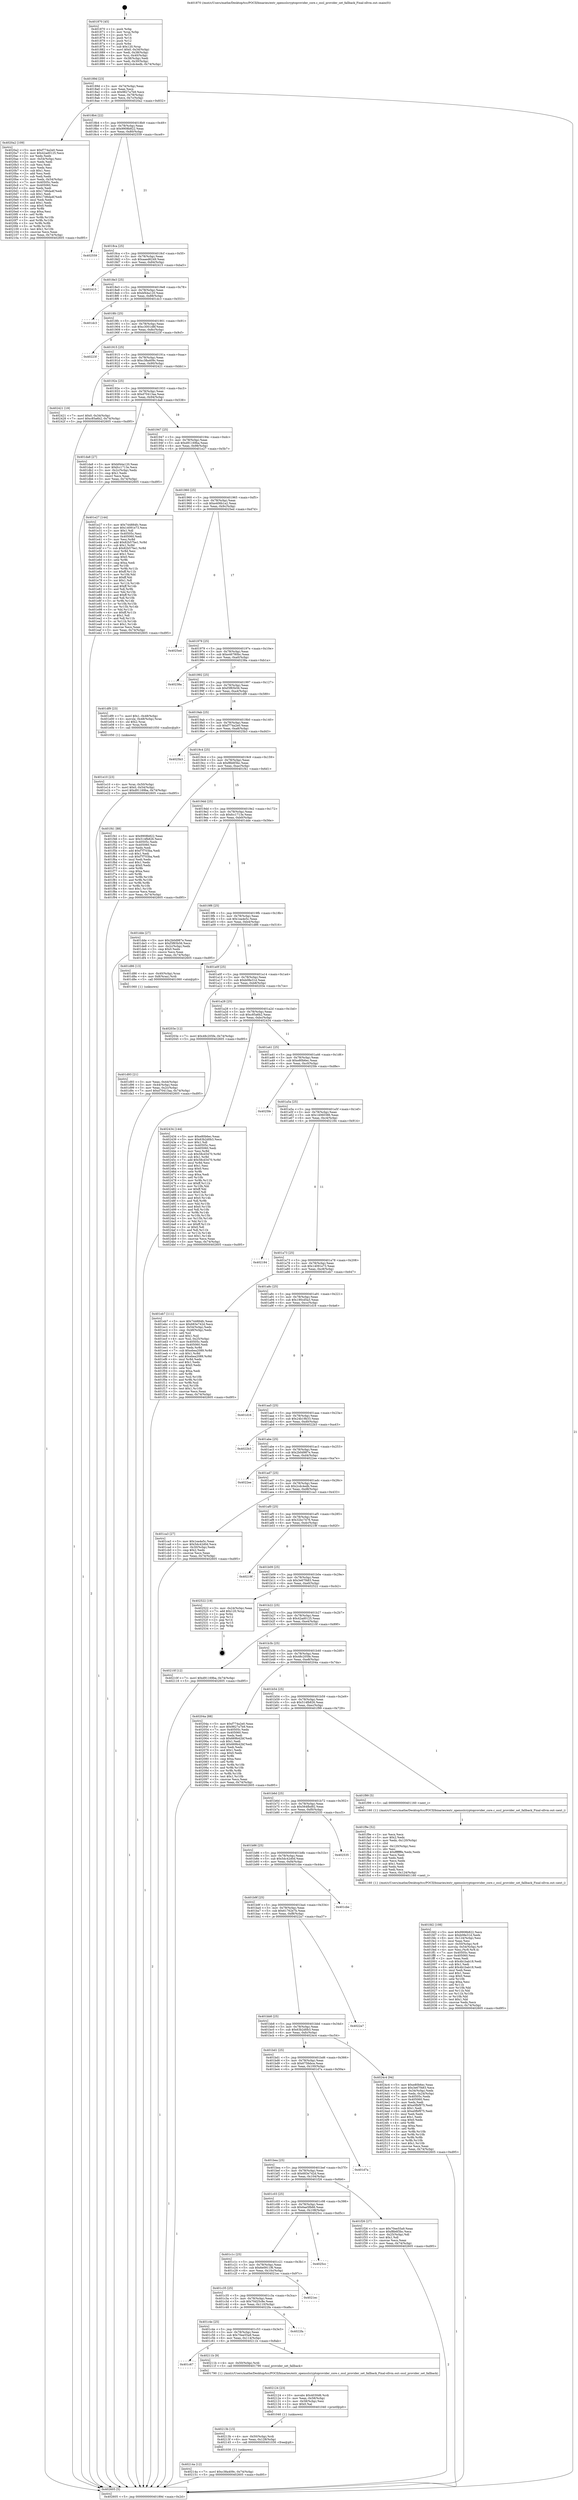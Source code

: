 digraph "0x401870" {
  label = "0x401870 (/mnt/c/Users/mathe/Desktop/tcc/POCII/binaries/extr_opensslcryptoprovider_core.c_ossl_provider_set_fallback_Final-ollvm.out::main(0))"
  labelloc = "t"
  node[shape=record]

  Entry [label="",width=0.3,height=0.3,shape=circle,fillcolor=black,style=filled]
  "0x40189d" [label="{
     0x40189d [23]\l
     | [instrs]\l
     &nbsp;&nbsp;0x40189d \<+3\>: mov -0x74(%rbp),%eax\l
     &nbsp;&nbsp;0x4018a0 \<+2\>: mov %eax,%ecx\l
     &nbsp;&nbsp;0x4018a2 \<+6\>: sub $0x9827a7b9,%ecx\l
     &nbsp;&nbsp;0x4018a8 \<+3\>: mov %eax,-0x78(%rbp)\l
     &nbsp;&nbsp;0x4018ab \<+3\>: mov %ecx,-0x7c(%rbp)\l
     &nbsp;&nbsp;0x4018ae \<+6\>: je 00000000004020a2 \<main+0x832\>\l
  }"]
  "0x4020a2" [label="{
     0x4020a2 [109]\l
     | [instrs]\l
     &nbsp;&nbsp;0x4020a2 \<+5\>: mov $0xf774a2e0,%eax\l
     &nbsp;&nbsp;0x4020a7 \<+5\>: mov $0x42ad0125,%ecx\l
     &nbsp;&nbsp;0x4020ac \<+2\>: xor %edx,%edx\l
     &nbsp;&nbsp;0x4020ae \<+3\>: mov -0x54(%rbp),%esi\l
     &nbsp;&nbsp;0x4020b1 \<+2\>: mov %edx,%edi\l
     &nbsp;&nbsp;0x4020b3 \<+2\>: sub %esi,%edi\l
     &nbsp;&nbsp;0x4020b5 \<+2\>: mov %edx,%esi\l
     &nbsp;&nbsp;0x4020b7 \<+3\>: sub $0x1,%esi\l
     &nbsp;&nbsp;0x4020ba \<+2\>: add %esi,%edi\l
     &nbsp;&nbsp;0x4020bc \<+2\>: sub %edi,%edx\l
     &nbsp;&nbsp;0x4020be \<+3\>: mov %edx,-0x54(%rbp)\l
     &nbsp;&nbsp;0x4020c1 \<+7\>: mov 0x40505c,%edx\l
     &nbsp;&nbsp;0x4020c8 \<+7\>: mov 0x405060,%esi\l
     &nbsp;&nbsp;0x4020cf \<+2\>: mov %edx,%edi\l
     &nbsp;&nbsp;0x4020d1 \<+6\>: sub $0x17d6da4f,%edi\l
     &nbsp;&nbsp;0x4020d7 \<+3\>: sub $0x1,%edi\l
     &nbsp;&nbsp;0x4020da \<+6\>: add $0x17d6da4f,%edi\l
     &nbsp;&nbsp;0x4020e0 \<+3\>: imul %edi,%edx\l
     &nbsp;&nbsp;0x4020e3 \<+3\>: and $0x1,%edx\l
     &nbsp;&nbsp;0x4020e6 \<+3\>: cmp $0x0,%edx\l
     &nbsp;&nbsp;0x4020e9 \<+4\>: sete %r8b\l
     &nbsp;&nbsp;0x4020ed \<+3\>: cmp $0xa,%esi\l
     &nbsp;&nbsp;0x4020f0 \<+4\>: setl %r9b\l
     &nbsp;&nbsp;0x4020f4 \<+3\>: mov %r8b,%r10b\l
     &nbsp;&nbsp;0x4020f7 \<+3\>: and %r9b,%r10b\l
     &nbsp;&nbsp;0x4020fa \<+3\>: xor %r9b,%r8b\l
     &nbsp;&nbsp;0x4020fd \<+3\>: or %r8b,%r10b\l
     &nbsp;&nbsp;0x402100 \<+4\>: test $0x1,%r10b\l
     &nbsp;&nbsp;0x402104 \<+3\>: cmovne %ecx,%eax\l
     &nbsp;&nbsp;0x402107 \<+3\>: mov %eax,-0x74(%rbp)\l
     &nbsp;&nbsp;0x40210a \<+5\>: jmp 0000000000402605 \<main+0xd95\>\l
  }"]
  "0x4018b4" [label="{
     0x4018b4 [22]\l
     | [instrs]\l
     &nbsp;&nbsp;0x4018b4 \<+5\>: jmp 00000000004018b9 \<main+0x49\>\l
     &nbsp;&nbsp;0x4018b9 \<+3\>: mov -0x78(%rbp),%eax\l
     &nbsp;&nbsp;0x4018bc \<+5\>: sub $0x9908b822,%eax\l
     &nbsp;&nbsp;0x4018c1 \<+3\>: mov %eax,-0x80(%rbp)\l
     &nbsp;&nbsp;0x4018c4 \<+6\>: je 0000000000402559 \<main+0xce9\>\l
  }"]
  Exit [label="",width=0.3,height=0.3,shape=circle,fillcolor=black,style=filled,peripheries=2]
  "0x402559" [label="{
     0x402559\l
  }", style=dashed]
  "0x4018ca" [label="{
     0x4018ca [25]\l
     | [instrs]\l
     &nbsp;&nbsp;0x4018ca \<+5\>: jmp 00000000004018cf \<main+0x5f\>\l
     &nbsp;&nbsp;0x4018cf \<+3\>: mov -0x78(%rbp),%eax\l
     &nbsp;&nbsp;0x4018d2 \<+5\>: sub $0xaaed6249,%eax\l
     &nbsp;&nbsp;0x4018d7 \<+6\>: mov %eax,-0x84(%rbp)\l
     &nbsp;&nbsp;0x4018dd \<+6\>: je 0000000000402415 \<main+0xba5\>\l
  }"]
  "0x40214a" [label="{
     0x40214a [12]\l
     | [instrs]\l
     &nbsp;&nbsp;0x40214a \<+7\>: movl $0xc38a409c,-0x74(%rbp)\l
     &nbsp;&nbsp;0x402151 \<+5\>: jmp 0000000000402605 \<main+0xd95\>\l
  }"]
  "0x402415" [label="{
     0x402415\l
  }", style=dashed]
  "0x4018e3" [label="{
     0x4018e3 [25]\l
     | [instrs]\l
     &nbsp;&nbsp;0x4018e3 \<+5\>: jmp 00000000004018e8 \<main+0x78\>\l
     &nbsp;&nbsp;0x4018e8 \<+3\>: mov -0x78(%rbp),%eax\l
     &nbsp;&nbsp;0x4018eb \<+5\>: sub $0xbf44a120,%eax\l
     &nbsp;&nbsp;0x4018f0 \<+6\>: mov %eax,-0x88(%rbp)\l
     &nbsp;&nbsp;0x4018f6 \<+6\>: je 0000000000401dc3 \<main+0x553\>\l
  }"]
  "0x40213b" [label="{
     0x40213b [15]\l
     | [instrs]\l
     &nbsp;&nbsp;0x40213b \<+4\>: mov -0x50(%rbp),%rdi\l
     &nbsp;&nbsp;0x40213f \<+6\>: mov %eax,-0x128(%rbp)\l
     &nbsp;&nbsp;0x402145 \<+5\>: call 0000000000401030 \<free@plt\>\l
     | [calls]\l
     &nbsp;&nbsp;0x401030 \{1\} (unknown)\l
  }"]
  "0x401dc3" [label="{
     0x401dc3\l
  }", style=dashed]
  "0x4018fc" [label="{
     0x4018fc [25]\l
     | [instrs]\l
     &nbsp;&nbsp;0x4018fc \<+5\>: jmp 0000000000401901 \<main+0x91\>\l
     &nbsp;&nbsp;0x401901 \<+3\>: mov -0x78(%rbp),%eax\l
     &nbsp;&nbsp;0x401904 \<+5\>: sub $0xc3001d8f,%eax\l
     &nbsp;&nbsp;0x401909 \<+6\>: mov %eax,-0x8c(%rbp)\l
     &nbsp;&nbsp;0x40190f \<+6\>: je 000000000040223f \<main+0x9cf\>\l
  }"]
  "0x402124" [label="{
     0x402124 [23]\l
     | [instrs]\l
     &nbsp;&nbsp;0x402124 \<+10\>: movabs $0x4030d6,%rdi\l
     &nbsp;&nbsp;0x40212e \<+3\>: mov %eax,-0x58(%rbp)\l
     &nbsp;&nbsp;0x402131 \<+3\>: mov -0x58(%rbp),%esi\l
     &nbsp;&nbsp;0x402134 \<+2\>: mov $0x0,%al\l
     &nbsp;&nbsp;0x402136 \<+5\>: call 0000000000401040 \<printf@plt\>\l
     | [calls]\l
     &nbsp;&nbsp;0x401040 \{1\} (unknown)\l
  }"]
  "0x40223f" [label="{
     0x40223f\l
  }", style=dashed]
  "0x401915" [label="{
     0x401915 [25]\l
     | [instrs]\l
     &nbsp;&nbsp;0x401915 \<+5\>: jmp 000000000040191a \<main+0xaa\>\l
     &nbsp;&nbsp;0x40191a \<+3\>: mov -0x78(%rbp),%eax\l
     &nbsp;&nbsp;0x40191d \<+5\>: sub $0xc38a409c,%eax\l
     &nbsp;&nbsp;0x401922 \<+6\>: mov %eax,-0x90(%rbp)\l
     &nbsp;&nbsp;0x401928 \<+6\>: je 0000000000402421 \<main+0xbb1\>\l
  }"]
  "0x401c67" [label="{
     0x401c67\l
  }", style=dashed]
  "0x402421" [label="{
     0x402421 [19]\l
     | [instrs]\l
     &nbsp;&nbsp;0x402421 \<+7\>: movl $0x0,-0x34(%rbp)\l
     &nbsp;&nbsp;0x402428 \<+7\>: movl $0xc85a6b2,-0x74(%rbp)\l
     &nbsp;&nbsp;0x40242f \<+5\>: jmp 0000000000402605 \<main+0xd95\>\l
  }"]
  "0x40192e" [label="{
     0x40192e [25]\l
     | [instrs]\l
     &nbsp;&nbsp;0x40192e \<+5\>: jmp 0000000000401933 \<main+0xc3\>\l
     &nbsp;&nbsp;0x401933 \<+3\>: mov -0x78(%rbp),%eax\l
     &nbsp;&nbsp;0x401936 \<+5\>: sub $0xd70413aa,%eax\l
     &nbsp;&nbsp;0x40193b \<+6\>: mov %eax,-0x94(%rbp)\l
     &nbsp;&nbsp;0x401941 \<+6\>: je 0000000000401da8 \<main+0x538\>\l
  }"]
  "0x40211b" [label="{
     0x40211b [9]\l
     | [instrs]\l
     &nbsp;&nbsp;0x40211b \<+4\>: mov -0x50(%rbp),%rdi\l
     &nbsp;&nbsp;0x40211f \<+5\>: call 0000000000401790 \<ossl_provider_set_fallback\>\l
     | [calls]\l
     &nbsp;&nbsp;0x401790 \{1\} (/mnt/c/Users/mathe/Desktop/tcc/POCII/binaries/extr_opensslcryptoprovider_core.c_ossl_provider_set_fallback_Final-ollvm.out::ossl_provider_set_fallback)\l
  }"]
  "0x401da8" [label="{
     0x401da8 [27]\l
     | [instrs]\l
     &nbsp;&nbsp;0x401da8 \<+5\>: mov $0xbf44a120,%eax\l
     &nbsp;&nbsp;0x401dad \<+5\>: mov $0xfcc1713e,%ecx\l
     &nbsp;&nbsp;0x401db2 \<+3\>: mov -0x2c(%rbp),%edx\l
     &nbsp;&nbsp;0x401db5 \<+3\>: cmp $0x1,%edx\l
     &nbsp;&nbsp;0x401db8 \<+3\>: cmovl %ecx,%eax\l
     &nbsp;&nbsp;0x401dbb \<+3\>: mov %eax,-0x74(%rbp)\l
     &nbsp;&nbsp;0x401dbe \<+5\>: jmp 0000000000402605 \<main+0xd95\>\l
  }"]
  "0x401947" [label="{
     0x401947 [25]\l
     | [instrs]\l
     &nbsp;&nbsp;0x401947 \<+5\>: jmp 000000000040194c \<main+0xdc\>\l
     &nbsp;&nbsp;0x40194c \<+3\>: mov -0x78(%rbp),%eax\l
     &nbsp;&nbsp;0x40194f \<+5\>: sub $0xd91169ba,%eax\l
     &nbsp;&nbsp;0x401954 \<+6\>: mov %eax,-0x98(%rbp)\l
     &nbsp;&nbsp;0x40195a \<+6\>: je 0000000000401e27 \<main+0x5b7\>\l
  }"]
  "0x401c4e" [label="{
     0x401c4e [25]\l
     | [instrs]\l
     &nbsp;&nbsp;0x401c4e \<+5\>: jmp 0000000000401c53 \<main+0x3e3\>\l
     &nbsp;&nbsp;0x401c53 \<+3\>: mov -0x78(%rbp),%eax\l
     &nbsp;&nbsp;0x401c56 \<+5\>: sub $0x70ee55a9,%eax\l
     &nbsp;&nbsp;0x401c5b \<+6\>: mov %eax,-0x114(%rbp)\l
     &nbsp;&nbsp;0x401c61 \<+6\>: je 000000000040211b \<main+0x8ab\>\l
  }"]
  "0x401e27" [label="{
     0x401e27 [144]\l
     | [instrs]\l
     &nbsp;&nbsp;0x401e27 \<+5\>: mov $0x744884fc,%eax\l
     &nbsp;&nbsp;0x401e2c \<+5\>: mov $0x14091e73,%ecx\l
     &nbsp;&nbsp;0x401e31 \<+2\>: mov $0x1,%dl\l
     &nbsp;&nbsp;0x401e33 \<+7\>: mov 0x40505c,%esi\l
     &nbsp;&nbsp;0x401e3a \<+7\>: mov 0x405060,%edi\l
     &nbsp;&nbsp;0x401e41 \<+3\>: mov %esi,%r8d\l
     &nbsp;&nbsp;0x401e44 \<+7\>: add $0x82b57be1,%r8d\l
     &nbsp;&nbsp;0x401e4b \<+4\>: sub $0x1,%r8d\l
     &nbsp;&nbsp;0x401e4f \<+7\>: sub $0x82b57be1,%r8d\l
     &nbsp;&nbsp;0x401e56 \<+4\>: imul %r8d,%esi\l
     &nbsp;&nbsp;0x401e5a \<+3\>: and $0x1,%esi\l
     &nbsp;&nbsp;0x401e5d \<+3\>: cmp $0x0,%esi\l
     &nbsp;&nbsp;0x401e60 \<+4\>: sete %r9b\l
     &nbsp;&nbsp;0x401e64 \<+3\>: cmp $0xa,%edi\l
     &nbsp;&nbsp;0x401e67 \<+4\>: setl %r10b\l
     &nbsp;&nbsp;0x401e6b \<+3\>: mov %r9b,%r11b\l
     &nbsp;&nbsp;0x401e6e \<+4\>: xor $0xff,%r11b\l
     &nbsp;&nbsp;0x401e72 \<+3\>: mov %r10b,%bl\l
     &nbsp;&nbsp;0x401e75 \<+3\>: xor $0xff,%bl\l
     &nbsp;&nbsp;0x401e78 \<+3\>: xor $0x1,%dl\l
     &nbsp;&nbsp;0x401e7b \<+3\>: mov %r11b,%r14b\l
     &nbsp;&nbsp;0x401e7e \<+4\>: and $0xff,%r14b\l
     &nbsp;&nbsp;0x401e82 \<+3\>: and %dl,%r9b\l
     &nbsp;&nbsp;0x401e85 \<+3\>: mov %bl,%r15b\l
     &nbsp;&nbsp;0x401e88 \<+4\>: and $0xff,%r15b\l
     &nbsp;&nbsp;0x401e8c \<+3\>: and %dl,%r10b\l
     &nbsp;&nbsp;0x401e8f \<+3\>: or %r9b,%r14b\l
     &nbsp;&nbsp;0x401e92 \<+3\>: or %r10b,%r15b\l
     &nbsp;&nbsp;0x401e95 \<+3\>: xor %r15b,%r14b\l
     &nbsp;&nbsp;0x401e98 \<+3\>: or %bl,%r11b\l
     &nbsp;&nbsp;0x401e9b \<+4\>: xor $0xff,%r11b\l
     &nbsp;&nbsp;0x401e9f \<+3\>: or $0x1,%dl\l
     &nbsp;&nbsp;0x401ea2 \<+3\>: and %dl,%r11b\l
     &nbsp;&nbsp;0x401ea5 \<+3\>: or %r11b,%r14b\l
     &nbsp;&nbsp;0x401ea8 \<+4\>: test $0x1,%r14b\l
     &nbsp;&nbsp;0x401eac \<+3\>: cmovne %ecx,%eax\l
     &nbsp;&nbsp;0x401eaf \<+3\>: mov %eax,-0x74(%rbp)\l
     &nbsp;&nbsp;0x401eb2 \<+5\>: jmp 0000000000402605 \<main+0xd95\>\l
  }"]
  "0x401960" [label="{
     0x401960 [25]\l
     | [instrs]\l
     &nbsp;&nbsp;0x401960 \<+5\>: jmp 0000000000401965 \<main+0xf5\>\l
     &nbsp;&nbsp;0x401965 \<+3\>: mov -0x78(%rbp),%eax\l
     &nbsp;&nbsp;0x401968 \<+5\>: sub $0xe406b1a2,%eax\l
     &nbsp;&nbsp;0x40196d \<+6\>: mov %eax,-0x9c(%rbp)\l
     &nbsp;&nbsp;0x401973 \<+6\>: je 00000000004025ed \<main+0xd7d\>\l
  }"]
  "0x4022fa" [label="{
     0x4022fa\l
  }", style=dashed]
  "0x4025ed" [label="{
     0x4025ed\l
  }", style=dashed]
  "0x401979" [label="{
     0x401979 [25]\l
     | [instrs]\l
     &nbsp;&nbsp;0x401979 \<+5\>: jmp 000000000040197e \<main+0x10e\>\l
     &nbsp;&nbsp;0x40197e \<+3\>: mov -0x78(%rbp),%eax\l
     &nbsp;&nbsp;0x401981 \<+5\>: sub $0xe46780bc,%eax\l
     &nbsp;&nbsp;0x401986 \<+6\>: mov %eax,-0xa0(%rbp)\l
     &nbsp;&nbsp;0x40198c \<+6\>: je 000000000040238a \<main+0xb1a\>\l
  }"]
  "0x401c35" [label="{
     0x401c35 [25]\l
     | [instrs]\l
     &nbsp;&nbsp;0x401c35 \<+5\>: jmp 0000000000401c3a \<main+0x3ca\>\l
     &nbsp;&nbsp;0x401c3a \<+3\>: mov -0x78(%rbp),%eax\l
     &nbsp;&nbsp;0x401c3d \<+5\>: sub $0x70d25c8e,%eax\l
     &nbsp;&nbsp;0x401c42 \<+6\>: mov %eax,-0x110(%rbp)\l
     &nbsp;&nbsp;0x401c48 \<+6\>: je 00000000004022fa \<main+0xa8a\>\l
  }"]
  "0x40238a" [label="{
     0x40238a\l
  }", style=dashed]
  "0x401992" [label="{
     0x401992 [25]\l
     | [instrs]\l
     &nbsp;&nbsp;0x401992 \<+5\>: jmp 0000000000401997 \<main+0x127\>\l
     &nbsp;&nbsp;0x401997 \<+3\>: mov -0x78(%rbp),%eax\l
     &nbsp;&nbsp;0x40199a \<+5\>: sub $0xf3f65b56,%eax\l
     &nbsp;&nbsp;0x40199f \<+6\>: mov %eax,-0xa4(%rbp)\l
     &nbsp;&nbsp;0x4019a5 \<+6\>: je 0000000000401df9 \<main+0x589\>\l
  }"]
  "0x4021ec" [label="{
     0x4021ec\l
  }", style=dashed]
  "0x401df9" [label="{
     0x401df9 [23]\l
     | [instrs]\l
     &nbsp;&nbsp;0x401df9 \<+7\>: movl $0x1,-0x48(%rbp)\l
     &nbsp;&nbsp;0x401e00 \<+4\>: movslq -0x48(%rbp),%rax\l
     &nbsp;&nbsp;0x401e04 \<+4\>: shl $0x2,%rax\l
     &nbsp;&nbsp;0x401e08 \<+3\>: mov %rax,%rdi\l
     &nbsp;&nbsp;0x401e0b \<+5\>: call 0000000000401050 \<malloc@plt\>\l
     | [calls]\l
     &nbsp;&nbsp;0x401050 \{1\} (unknown)\l
  }"]
  "0x4019ab" [label="{
     0x4019ab [25]\l
     | [instrs]\l
     &nbsp;&nbsp;0x4019ab \<+5\>: jmp 00000000004019b0 \<main+0x140\>\l
     &nbsp;&nbsp;0x4019b0 \<+3\>: mov -0x78(%rbp),%eax\l
     &nbsp;&nbsp;0x4019b3 \<+5\>: sub $0xf774a2e0,%eax\l
     &nbsp;&nbsp;0x4019b8 \<+6\>: mov %eax,-0xa8(%rbp)\l
     &nbsp;&nbsp;0x4019be \<+6\>: je 00000000004025b3 \<main+0xd43\>\l
  }"]
  "0x401c1c" [label="{
     0x401c1c [25]\l
     | [instrs]\l
     &nbsp;&nbsp;0x401c1c \<+5\>: jmp 0000000000401c21 \<main+0x3b1\>\l
     &nbsp;&nbsp;0x401c21 \<+3\>: mov -0x78(%rbp),%eax\l
     &nbsp;&nbsp;0x401c24 \<+5\>: sub $0x6e0911f6,%eax\l
     &nbsp;&nbsp;0x401c29 \<+6\>: mov %eax,-0x10c(%rbp)\l
     &nbsp;&nbsp;0x401c2f \<+6\>: je 00000000004021ec \<main+0x97c\>\l
  }"]
  "0x4025b3" [label="{
     0x4025b3\l
  }", style=dashed]
  "0x4019c4" [label="{
     0x4019c4 [25]\l
     | [instrs]\l
     &nbsp;&nbsp;0x4019c4 \<+5\>: jmp 00000000004019c9 \<main+0x159\>\l
     &nbsp;&nbsp;0x4019c9 \<+3\>: mov -0x78(%rbp),%eax\l
     &nbsp;&nbsp;0x4019cc \<+5\>: sub $0xf8b6f3bc,%eax\l
     &nbsp;&nbsp;0x4019d1 \<+6\>: mov %eax,-0xac(%rbp)\l
     &nbsp;&nbsp;0x4019d7 \<+6\>: je 0000000000401f41 \<main+0x6d1\>\l
  }"]
  "0x4025cc" [label="{
     0x4025cc\l
  }", style=dashed]
  "0x401f41" [label="{
     0x401f41 [88]\l
     | [instrs]\l
     &nbsp;&nbsp;0x401f41 \<+5\>: mov $0x9908b822,%eax\l
     &nbsp;&nbsp;0x401f46 \<+5\>: mov $0x514fb826,%ecx\l
     &nbsp;&nbsp;0x401f4b \<+7\>: mov 0x40505c,%edx\l
     &nbsp;&nbsp;0x401f52 \<+7\>: mov 0x405060,%esi\l
     &nbsp;&nbsp;0x401f59 \<+2\>: mov %edx,%edi\l
     &nbsp;&nbsp;0x401f5b \<+6\>: add $0xf7f703ba,%edi\l
     &nbsp;&nbsp;0x401f61 \<+3\>: sub $0x1,%edi\l
     &nbsp;&nbsp;0x401f64 \<+6\>: sub $0xf7f703ba,%edi\l
     &nbsp;&nbsp;0x401f6a \<+3\>: imul %edi,%edx\l
     &nbsp;&nbsp;0x401f6d \<+3\>: and $0x1,%edx\l
     &nbsp;&nbsp;0x401f70 \<+3\>: cmp $0x0,%edx\l
     &nbsp;&nbsp;0x401f73 \<+4\>: sete %r8b\l
     &nbsp;&nbsp;0x401f77 \<+3\>: cmp $0xa,%esi\l
     &nbsp;&nbsp;0x401f7a \<+4\>: setl %r9b\l
     &nbsp;&nbsp;0x401f7e \<+3\>: mov %r8b,%r10b\l
     &nbsp;&nbsp;0x401f81 \<+3\>: and %r9b,%r10b\l
     &nbsp;&nbsp;0x401f84 \<+3\>: xor %r9b,%r8b\l
     &nbsp;&nbsp;0x401f87 \<+3\>: or %r8b,%r10b\l
     &nbsp;&nbsp;0x401f8a \<+4\>: test $0x1,%r10b\l
     &nbsp;&nbsp;0x401f8e \<+3\>: cmovne %ecx,%eax\l
     &nbsp;&nbsp;0x401f91 \<+3\>: mov %eax,-0x74(%rbp)\l
     &nbsp;&nbsp;0x401f94 \<+5\>: jmp 0000000000402605 \<main+0xd95\>\l
  }"]
  "0x4019dd" [label="{
     0x4019dd [25]\l
     | [instrs]\l
     &nbsp;&nbsp;0x4019dd \<+5\>: jmp 00000000004019e2 \<main+0x172\>\l
     &nbsp;&nbsp;0x4019e2 \<+3\>: mov -0x78(%rbp),%eax\l
     &nbsp;&nbsp;0x4019e5 \<+5\>: sub $0xfcc1713e,%eax\l
     &nbsp;&nbsp;0x4019ea \<+6\>: mov %eax,-0xb0(%rbp)\l
     &nbsp;&nbsp;0x4019f0 \<+6\>: je 0000000000401dde \<main+0x56e\>\l
  }"]
  "0x401fd2" [label="{
     0x401fd2 [108]\l
     | [instrs]\l
     &nbsp;&nbsp;0x401fd2 \<+5\>: mov $0x9908b822,%ecx\l
     &nbsp;&nbsp;0x401fd7 \<+5\>: mov $0xb08e31d,%edx\l
     &nbsp;&nbsp;0x401fdc \<+6\>: mov -0x124(%rbp),%esi\l
     &nbsp;&nbsp;0x401fe2 \<+3\>: imul %eax,%esi\l
     &nbsp;&nbsp;0x401fe5 \<+4\>: mov -0x50(%rbp),%r8\l
     &nbsp;&nbsp;0x401fe9 \<+4\>: movslq -0x54(%rbp),%r9\l
     &nbsp;&nbsp;0x401fed \<+4\>: mov %esi,(%r8,%r9,4)\l
     &nbsp;&nbsp;0x401ff1 \<+7\>: mov 0x40505c,%eax\l
     &nbsp;&nbsp;0x401ff8 \<+7\>: mov 0x405060,%esi\l
     &nbsp;&nbsp;0x401fff \<+2\>: mov %eax,%edi\l
     &nbsp;&nbsp;0x402001 \<+6\>: sub $0x4b1bab18,%edi\l
     &nbsp;&nbsp;0x402007 \<+3\>: sub $0x1,%edi\l
     &nbsp;&nbsp;0x40200a \<+6\>: add $0x4b1bab18,%edi\l
     &nbsp;&nbsp;0x402010 \<+3\>: imul %edi,%eax\l
     &nbsp;&nbsp;0x402013 \<+3\>: and $0x1,%eax\l
     &nbsp;&nbsp;0x402016 \<+3\>: cmp $0x0,%eax\l
     &nbsp;&nbsp;0x402019 \<+4\>: sete %r10b\l
     &nbsp;&nbsp;0x40201d \<+3\>: cmp $0xa,%esi\l
     &nbsp;&nbsp;0x402020 \<+4\>: setl %r11b\l
     &nbsp;&nbsp;0x402024 \<+3\>: mov %r10b,%bl\l
     &nbsp;&nbsp;0x402027 \<+3\>: and %r11b,%bl\l
     &nbsp;&nbsp;0x40202a \<+3\>: xor %r11b,%r10b\l
     &nbsp;&nbsp;0x40202d \<+3\>: or %r10b,%bl\l
     &nbsp;&nbsp;0x402030 \<+3\>: test $0x1,%bl\l
     &nbsp;&nbsp;0x402033 \<+3\>: cmovne %edx,%ecx\l
     &nbsp;&nbsp;0x402036 \<+3\>: mov %ecx,-0x74(%rbp)\l
     &nbsp;&nbsp;0x402039 \<+5\>: jmp 0000000000402605 \<main+0xd95\>\l
  }"]
  "0x401dde" [label="{
     0x401dde [27]\l
     | [instrs]\l
     &nbsp;&nbsp;0x401dde \<+5\>: mov $0x2b0d987e,%eax\l
     &nbsp;&nbsp;0x401de3 \<+5\>: mov $0xf3f65b56,%ecx\l
     &nbsp;&nbsp;0x401de8 \<+3\>: mov -0x2c(%rbp),%edx\l
     &nbsp;&nbsp;0x401deb \<+3\>: cmp $0x0,%edx\l
     &nbsp;&nbsp;0x401dee \<+3\>: cmove %ecx,%eax\l
     &nbsp;&nbsp;0x401df1 \<+3\>: mov %eax,-0x74(%rbp)\l
     &nbsp;&nbsp;0x401df4 \<+5\>: jmp 0000000000402605 \<main+0xd95\>\l
  }"]
  "0x4019f6" [label="{
     0x4019f6 [25]\l
     | [instrs]\l
     &nbsp;&nbsp;0x4019f6 \<+5\>: jmp 00000000004019fb \<main+0x18b\>\l
     &nbsp;&nbsp;0x4019fb \<+3\>: mov -0x78(%rbp),%eax\l
     &nbsp;&nbsp;0x4019fe \<+5\>: sub $0x1ea4e5c,%eax\l
     &nbsp;&nbsp;0x401a03 \<+6\>: mov %eax,-0xb4(%rbp)\l
     &nbsp;&nbsp;0x401a09 \<+6\>: je 0000000000401d86 \<main+0x516\>\l
  }"]
  "0x401f9e" [label="{
     0x401f9e [52]\l
     | [instrs]\l
     &nbsp;&nbsp;0x401f9e \<+2\>: xor %ecx,%ecx\l
     &nbsp;&nbsp;0x401fa0 \<+5\>: mov $0x2,%edx\l
     &nbsp;&nbsp;0x401fa5 \<+6\>: mov %edx,-0x120(%rbp)\l
     &nbsp;&nbsp;0x401fab \<+1\>: cltd\l
     &nbsp;&nbsp;0x401fac \<+6\>: mov -0x120(%rbp),%esi\l
     &nbsp;&nbsp;0x401fb2 \<+2\>: idiv %esi\l
     &nbsp;&nbsp;0x401fb4 \<+6\>: imul $0xfffffffe,%edx,%edx\l
     &nbsp;&nbsp;0x401fba \<+2\>: mov %ecx,%edi\l
     &nbsp;&nbsp;0x401fbc \<+2\>: sub %edx,%edi\l
     &nbsp;&nbsp;0x401fbe \<+2\>: mov %ecx,%edx\l
     &nbsp;&nbsp;0x401fc0 \<+3\>: sub $0x1,%edx\l
     &nbsp;&nbsp;0x401fc3 \<+2\>: add %edx,%edi\l
     &nbsp;&nbsp;0x401fc5 \<+2\>: sub %edi,%ecx\l
     &nbsp;&nbsp;0x401fc7 \<+6\>: mov %ecx,-0x124(%rbp)\l
     &nbsp;&nbsp;0x401fcd \<+5\>: call 0000000000401160 \<next_i\>\l
     | [calls]\l
     &nbsp;&nbsp;0x401160 \{1\} (/mnt/c/Users/mathe/Desktop/tcc/POCII/binaries/extr_opensslcryptoprovider_core.c_ossl_provider_set_fallback_Final-ollvm.out::next_i)\l
  }"]
  "0x401d86" [label="{
     0x401d86 [13]\l
     | [instrs]\l
     &nbsp;&nbsp;0x401d86 \<+4\>: mov -0x40(%rbp),%rax\l
     &nbsp;&nbsp;0x401d8a \<+4\>: mov 0x8(%rax),%rdi\l
     &nbsp;&nbsp;0x401d8e \<+5\>: call 0000000000401060 \<atoi@plt\>\l
     | [calls]\l
     &nbsp;&nbsp;0x401060 \{1\} (unknown)\l
  }"]
  "0x401a0f" [label="{
     0x401a0f [25]\l
     | [instrs]\l
     &nbsp;&nbsp;0x401a0f \<+5\>: jmp 0000000000401a14 \<main+0x1a4\>\l
     &nbsp;&nbsp;0x401a14 \<+3\>: mov -0x78(%rbp),%eax\l
     &nbsp;&nbsp;0x401a17 \<+5\>: sub $0xb08e31d,%eax\l
     &nbsp;&nbsp;0x401a1c \<+6\>: mov %eax,-0xb8(%rbp)\l
     &nbsp;&nbsp;0x401a22 \<+6\>: je 000000000040203e \<main+0x7ce\>\l
  }"]
  "0x401c03" [label="{
     0x401c03 [25]\l
     | [instrs]\l
     &nbsp;&nbsp;0x401c03 \<+5\>: jmp 0000000000401c08 \<main+0x398\>\l
     &nbsp;&nbsp;0x401c08 \<+3\>: mov -0x78(%rbp),%eax\l
     &nbsp;&nbsp;0x401c0b \<+5\>: sub $0x6ae5fb66,%eax\l
     &nbsp;&nbsp;0x401c10 \<+6\>: mov %eax,-0x108(%rbp)\l
     &nbsp;&nbsp;0x401c16 \<+6\>: je 00000000004025cc \<main+0xd5c\>\l
  }"]
  "0x40203e" [label="{
     0x40203e [12]\l
     | [instrs]\l
     &nbsp;&nbsp;0x40203e \<+7\>: movl $0x48c205fe,-0x74(%rbp)\l
     &nbsp;&nbsp;0x402045 \<+5\>: jmp 0000000000402605 \<main+0xd95\>\l
  }"]
  "0x401a28" [label="{
     0x401a28 [25]\l
     | [instrs]\l
     &nbsp;&nbsp;0x401a28 \<+5\>: jmp 0000000000401a2d \<main+0x1bd\>\l
     &nbsp;&nbsp;0x401a2d \<+3\>: mov -0x78(%rbp),%eax\l
     &nbsp;&nbsp;0x401a30 \<+5\>: sub $0xc85a6b2,%eax\l
     &nbsp;&nbsp;0x401a35 \<+6\>: mov %eax,-0xbc(%rbp)\l
     &nbsp;&nbsp;0x401a3b \<+6\>: je 0000000000402434 \<main+0xbc4\>\l
  }"]
  "0x401f26" [label="{
     0x401f26 [27]\l
     | [instrs]\l
     &nbsp;&nbsp;0x401f26 \<+5\>: mov $0x70ee55a9,%eax\l
     &nbsp;&nbsp;0x401f2b \<+5\>: mov $0xf8b6f3bc,%ecx\l
     &nbsp;&nbsp;0x401f30 \<+3\>: mov -0x25(%rbp),%dl\l
     &nbsp;&nbsp;0x401f33 \<+3\>: test $0x1,%dl\l
     &nbsp;&nbsp;0x401f36 \<+3\>: cmovne %ecx,%eax\l
     &nbsp;&nbsp;0x401f39 \<+3\>: mov %eax,-0x74(%rbp)\l
     &nbsp;&nbsp;0x401f3c \<+5\>: jmp 0000000000402605 \<main+0xd95\>\l
  }"]
  "0x402434" [label="{
     0x402434 [144]\l
     | [instrs]\l
     &nbsp;&nbsp;0x402434 \<+5\>: mov $0xe80b6ec,%eax\l
     &nbsp;&nbsp;0x402439 \<+5\>: mov $0x63b2d0b3,%ecx\l
     &nbsp;&nbsp;0x40243e \<+2\>: mov $0x1,%dl\l
     &nbsp;&nbsp;0x402440 \<+7\>: mov 0x40505c,%esi\l
     &nbsp;&nbsp;0x402447 \<+7\>: mov 0x405060,%edi\l
     &nbsp;&nbsp;0x40244e \<+3\>: mov %esi,%r8d\l
     &nbsp;&nbsp;0x402451 \<+7\>: sub $0x58cd3470,%r8d\l
     &nbsp;&nbsp;0x402458 \<+4\>: sub $0x1,%r8d\l
     &nbsp;&nbsp;0x40245c \<+7\>: add $0x58cd3470,%r8d\l
     &nbsp;&nbsp;0x402463 \<+4\>: imul %r8d,%esi\l
     &nbsp;&nbsp;0x402467 \<+3\>: and $0x1,%esi\l
     &nbsp;&nbsp;0x40246a \<+3\>: cmp $0x0,%esi\l
     &nbsp;&nbsp;0x40246d \<+4\>: sete %r9b\l
     &nbsp;&nbsp;0x402471 \<+3\>: cmp $0xa,%edi\l
     &nbsp;&nbsp;0x402474 \<+4\>: setl %r10b\l
     &nbsp;&nbsp;0x402478 \<+3\>: mov %r9b,%r11b\l
     &nbsp;&nbsp;0x40247b \<+4\>: xor $0xff,%r11b\l
     &nbsp;&nbsp;0x40247f \<+3\>: mov %r10b,%bl\l
     &nbsp;&nbsp;0x402482 \<+3\>: xor $0xff,%bl\l
     &nbsp;&nbsp;0x402485 \<+3\>: xor $0x0,%dl\l
     &nbsp;&nbsp;0x402488 \<+3\>: mov %r11b,%r14b\l
     &nbsp;&nbsp;0x40248b \<+4\>: and $0x0,%r14b\l
     &nbsp;&nbsp;0x40248f \<+3\>: and %dl,%r9b\l
     &nbsp;&nbsp;0x402492 \<+3\>: mov %bl,%r15b\l
     &nbsp;&nbsp;0x402495 \<+4\>: and $0x0,%r15b\l
     &nbsp;&nbsp;0x402499 \<+3\>: and %dl,%r10b\l
     &nbsp;&nbsp;0x40249c \<+3\>: or %r9b,%r14b\l
     &nbsp;&nbsp;0x40249f \<+3\>: or %r10b,%r15b\l
     &nbsp;&nbsp;0x4024a2 \<+3\>: xor %r15b,%r14b\l
     &nbsp;&nbsp;0x4024a5 \<+3\>: or %bl,%r11b\l
     &nbsp;&nbsp;0x4024a8 \<+4\>: xor $0xff,%r11b\l
     &nbsp;&nbsp;0x4024ac \<+3\>: or $0x0,%dl\l
     &nbsp;&nbsp;0x4024af \<+3\>: and %dl,%r11b\l
     &nbsp;&nbsp;0x4024b2 \<+3\>: or %r11b,%r14b\l
     &nbsp;&nbsp;0x4024b5 \<+4\>: test $0x1,%r14b\l
     &nbsp;&nbsp;0x4024b9 \<+3\>: cmovne %ecx,%eax\l
     &nbsp;&nbsp;0x4024bc \<+3\>: mov %eax,-0x74(%rbp)\l
     &nbsp;&nbsp;0x4024bf \<+5\>: jmp 0000000000402605 \<main+0xd95\>\l
  }"]
  "0x401a41" [label="{
     0x401a41 [25]\l
     | [instrs]\l
     &nbsp;&nbsp;0x401a41 \<+5\>: jmp 0000000000401a46 \<main+0x1d6\>\l
     &nbsp;&nbsp;0x401a46 \<+3\>: mov -0x78(%rbp),%eax\l
     &nbsp;&nbsp;0x401a49 \<+5\>: sub $0xe80b6ec,%eax\l
     &nbsp;&nbsp;0x401a4e \<+6\>: mov %eax,-0xc0(%rbp)\l
     &nbsp;&nbsp;0x401a54 \<+6\>: je 00000000004025fe \<main+0xd8e\>\l
  }"]
  "0x401bea" [label="{
     0x401bea [25]\l
     | [instrs]\l
     &nbsp;&nbsp;0x401bea \<+5\>: jmp 0000000000401bef \<main+0x37f\>\l
     &nbsp;&nbsp;0x401bef \<+3\>: mov -0x78(%rbp),%eax\l
     &nbsp;&nbsp;0x401bf2 \<+5\>: sub $0x683e742d,%eax\l
     &nbsp;&nbsp;0x401bf7 \<+6\>: mov %eax,-0x104(%rbp)\l
     &nbsp;&nbsp;0x401bfd \<+6\>: je 0000000000401f26 \<main+0x6b6\>\l
  }"]
  "0x4025fe" [label="{
     0x4025fe\l
  }", style=dashed]
  "0x401a5a" [label="{
     0x401a5a [25]\l
     | [instrs]\l
     &nbsp;&nbsp;0x401a5a \<+5\>: jmp 0000000000401a5f \<main+0x1ef\>\l
     &nbsp;&nbsp;0x401a5f \<+3\>: mov -0x78(%rbp),%eax\l
     &nbsp;&nbsp;0x401a62 \<+5\>: sub $0x14060386,%eax\l
     &nbsp;&nbsp;0x401a67 \<+6\>: mov %eax,-0xc4(%rbp)\l
     &nbsp;&nbsp;0x401a6d \<+6\>: je 0000000000402184 \<main+0x914\>\l
  }"]
  "0x401d7a" [label="{
     0x401d7a\l
  }", style=dashed]
  "0x402184" [label="{
     0x402184\l
  }", style=dashed]
  "0x401a73" [label="{
     0x401a73 [25]\l
     | [instrs]\l
     &nbsp;&nbsp;0x401a73 \<+5\>: jmp 0000000000401a78 \<main+0x208\>\l
     &nbsp;&nbsp;0x401a78 \<+3\>: mov -0x78(%rbp),%eax\l
     &nbsp;&nbsp;0x401a7b \<+5\>: sub $0x14091e73,%eax\l
     &nbsp;&nbsp;0x401a80 \<+6\>: mov %eax,-0xc8(%rbp)\l
     &nbsp;&nbsp;0x401a86 \<+6\>: je 0000000000401eb7 \<main+0x647\>\l
  }"]
  "0x401bd1" [label="{
     0x401bd1 [25]\l
     | [instrs]\l
     &nbsp;&nbsp;0x401bd1 \<+5\>: jmp 0000000000401bd6 \<main+0x366\>\l
     &nbsp;&nbsp;0x401bd6 \<+3\>: mov -0x78(%rbp),%eax\l
     &nbsp;&nbsp;0x401bd9 \<+5\>: sub $0x675febce,%eax\l
     &nbsp;&nbsp;0x401bde \<+6\>: mov %eax,-0x100(%rbp)\l
     &nbsp;&nbsp;0x401be4 \<+6\>: je 0000000000401d7a \<main+0x50a\>\l
  }"]
  "0x401eb7" [label="{
     0x401eb7 [111]\l
     | [instrs]\l
     &nbsp;&nbsp;0x401eb7 \<+5\>: mov $0x744884fc,%eax\l
     &nbsp;&nbsp;0x401ebc \<+5\>: mov $0x683e742d,%ecx\l
     &nbsp;&nbsp;0x401ec1 \<+3\>: mov -0x54(%rbp),%edx\l
     &nbsp;&nbsp;0x401ec4 \<+3\>: cmp -0x48(%rbp),%edx\l
     &nbsp;&nbsp;0x401ec7 \<+4\>: setl %sil\l
     &nbsp;&nbsp;0x401ecb \<+4\>: and $0x1,%sil\l
     &nbsp;&nbsp;0x401ecf \<+4\>: mov %sil,-0x25(%rbp)\l
     &nbsp;&nbsp;0x401ed3 \<+7\>: mov 0x40505c,%edx\l
     &nbsp;&nbsp;0x401eda \<+7\>: mov 0x405060,%edi\l
     &nbsp;&nbsp;0x401ee1 \<+3\>: mov %edx,%r8d\l
     &nbsp;&nbsp;0x401ee4 \<+7\>: sub $0xebea2089,%r8d\l
     &nbsp;&nbsp;0x401eeb \<+4\>: sub $0x1,%r8d\l
     &nbsp;&nbsp;0x401eef \<+7\>: add $0xebea2089,%r8d\l
     &nbsp;&nbsp;0x401ef6 \<+4\>: imul %r8d,%edx\l
     &nbsp;&nbsp;0x401efa \<+3\>: and $0x1,%edx\l
     &nbsp;&nbsp;0x401efd \<+3\>: cmp $0x0,%edx\l
     &nbsp;&nbsp;0x401f00 \<+4\>: sete %sil\l
     &nbsp;&nbsp;0x401f04 \<+3\>: cmp $0xa,%edi\l
     &nbsp;&nbsp;0x401f07 \<+4\>: setl %r9b\l
     &nbsp;&nbsp;0x401f0b \<+3\>: mov %sil,%r10b\l
     &nbsp;&nbsp;0x401f0e \<+3\>: and %r9b,%r10b\l
     &nbsp;&nbsp;0x401f11 \<+3\>: xor %r9b,%sil\l
     &nbsp;&nbsp;0x401f14 \<+3\>: or %sil,%r10b\l
     &nbsp;&nbsp;0x401f17 \<+4\>: test $0x1,%r10b\l
     &nbsp;&nbsp;0x401f1b \<+3\>: cmovne %ecx,%eax\l
     &nbsp;&nbsp;0x401f1e \<+3\>: mov %eax,-0x74(%rbp)\l
     &nbsp;&nbsp;0x401f21 \<+5\>: jmp 0000000000402605 \<main+0xd95\>\l
  }"]
  "0x401a8c" [label="{
     0x401a8c [25]\l
     | [instrs]\l
     &nbsp;&nbsp;0x401a8c \<+5\>: jmp 0000000000401a91 \<main+0x221\>\l
     &nbsp;&nbsp;0x401a91 \<+3\>: mov -0x78(%rbp),%eax\l
     &nbsp;&nbsp;0x401a94 \<+5\>: sub $0x190cd5a3,%eax\l
     &nbsp;&nbsp;0x401a99 \<+6\>: mov %eax,-0xcc(%rbp)\l
     &nbsp;&nbsp;0x401a9f \<+6\>: je 0000000000401d16 \<main+0x4a6\>\l
  }"]
  "0x4024c4" [label="{
     0x4024c4 [94]\l
     | [instrs]\l
     &nbsp;&nbsp;0x4024c4 \<+5\>: mov $0xe80b6ec,%eax\l
     &nbsp;&nbsp;0x4024c9 \<+5\>: mov $0x3e67f483,%ecx\l
     &nbsp;&nbsp;0x4024ce \<+3\>: mov -0x34(%rbp),%edx\l
     &nbsp;&nbsp;0x4024d1 \<+3\>: mov %edx,-0x24(%rbp)\l
     &nbsp;&nbsp;0x4024d4 \<+7\>: mov 0x40505c,%edx\l
     &nbsp;&nbsp;0x4024db \<+7\>: mov 0x405060,%esi\l
     &nbsp;&nbsp;0x4024e2 \<+2\>: mov %edx,%edi\l
     &nbsp;&nbsp;0x4024e4 \<+6\>: add $0xe0fbf975,%edi\l
     &nbsp;&nbsp;0x4024ea \<+3\>: sub $0x1,%edi\l
     &nbsp;&nbsp;0x4024ed \<+6\>: sub $0xe0fbf975,%edi\l
     &nbsp;&nbsp;0x4024f3 \<+3\>: imul %edi,%edx\l
     &nbsp;&nbsp;0x4024f6 \<+3\>: and $0x1,%edx\l
     &nbsp;&nbsp;0x4024f9 \<+3\>: cmp $0x0,%edx\l
     &nbsp;&nbsp;0x4024fc \<+4\>: sete %r8b\l
     &nbsp;&nbsp;0x402500 \<+3\>: cmp $0xa,%esi\l
     &nbsp;&nbsp;0x402503 \<+4\>: setl %r9b\l
     &nbsp;&nbsp;0x402507 \<+3\>: mov %r8b,%r10b\l
     &nbsp;&nbsp;0x40250a \<+3\>: and %r9b,%r10b\l
     &nbsp;&nbsp;0x40250d \<+3\>: xor %r9b,%r8b\l
     &nbsp;&nbsp;0x402510 \<+3\>: or %r8b,%r10b\l
     &nbsp;&nbsp;0x402513 \<+4\>: test $0x1,%r10b\l
     &nbsp;&nbsp;0x402517 \<+3\>: cmovne %ecx,%eax\l
     &nbsp;&nbsp;0x40251a \<+3\>: mov %eax,-0x74(%rbp)\l
     &nbsp;&nbsp;0x40251d \<+5\>: jmp 0000000000402605 \<main+0xd95\>\l
  }"]
  "0x401d16" [label="{
     0x401d16\l
  }", style=dashed]
  "0x401aa5" [label="{
     0x401aa5 [25]\l
     | [instrs]\l
     &nbsp;&nbsp;0x401aa5 \<+5\>: jmp 0000000000401aaa \<main+0x23a\>\l
     &nbsp;&nbsp;0x401aaa \<+3\>: mov -0x78(%rbp),%eax\l
     &nbsp;&nbsp;0x401aad \<+5\>: sub $0x24b19b33,%eax\l
     &nbsp;&nbsp;0x401ab2 \<+6\>: mov %eax,-0xd0(%rbp)\l
     &nbsp;&nbsp;0x401ab8 \<+6\>: je 00000000004022b3 \<main+0xa43\>\l
  }"]
  "0x401bb8" [label="{
     0x401bb8 [25]\l
     | [instrs]\l
     &nbsp;&nbsp;0x401bb8 \<+5\>: jmp 0000000000401bbd \<main+0x34d\>\l
     &nbsp;&nbsp;0x401bbd \<+3\>: mov -0x78(%rbp),%eax\l
     &nbsp;&nbsp;0x401bc0 \<+5\>: sub $0x63b2d0b3,%eax\l
     &nbsp;&nbsp;0x401bc5 \<+6\>: mov %eax,-0xfc(%rbp)\l
     &nbsp;&nbsp;0x401bcb \<+6\>: je 00000000004024c4 \<main+0xc54\>\l
  }"]
  "0x4022b3" [label="{
     0x4022b3\l
  }", style=dashed]
  "0x401abe" [label="{
     0x401abe [25]\l
     | [instrs]\l
     &nbsp;&nbsp;0x401abe \<+5\>: jmp 0000000000401ac3 \<main+0x253\>\l
     &nbsp;&nbsp;0x401ac3 \<+3\>: mov -0x78(%rbp),%eax\l
     &nbsp;&nbsp;0x401ac6 \<+5\>: sub $0x2b0d987e,%eax\l
     &nbsp;&nbsp;0x401acb \<+6\>: mov %eax,-0xd4(%rbp)\l
     &nbsp;&nbsp;0x401ad1 \<+6\>: je 00000000004022ee \<main+0xa7e\>\l
  }"]
  "0x4022a7" [label="{
     0x4022a7\l
  }", style=dashed]
  "0x4022ee" [label="{
     0x4022ee\l
  }", style=dashed]
  "0x401ad7" [label="{
     0x401ad7 [25]\l
     | [instrs]\l
     &nbsp;&nbsp;0x401ad7 \<+5\>: jmp 0000000000401adc \<main+0x26c\>\l
     &nbsp;&nbsp;0x401adc \<+3\>: mov -0x78(%rbp),%eax\l
     &nbsp;&nbsp;0x401adf \<+5\>: sub $0x2cdc4edb,%eax\l
     &nbsp;&nbsp;0x401ae4 \<+6\>: mov %eax,-0xd8(%rbp)\l
     &nbsp;&nbsp;0x401aea \<+6\>: je 0000000000401ca3 \<main+0x433\>\l
  }"]
  "0x401b9f" [label="{
     0x401b9f [25]\l
     | [instrs]\l
     &nbsp;&nbsp;0x401b9f \<+5\>: jmp 0000000000401ba4 \<main+0x334\>\l
     &nbsp;&nbsp;0x401ba4 \<+3\>: mov -0x78(%rbp),%eax\l
     &nbsp;&nbsp;0x401ba7 \<+5\>: sub $0x61762e7b,%eax\l
     &nbsp;&nbsp;0x401bac \<+6\>: mov %eax,-0xf8(%rbp)\l
     &nbsp;&nbsp;0x401bb2 \<+6\>: je 00000000004022a7 \<main+0xa37\>\l
  }"]
  "0x401ca3" [label="{
     0x401ca3 [27]\l
     | [instrs]\l
     &nbsp;&nbsp;0x401ca3 \<+5\>: mov $0x1ea4e5c,%eax\l
     &nbsp;&nbsp;0x401ca8 \<+5\>: mov $0x5dc42d0d,%ecx\l
     &nbsp;&nbsp;0x401cad \<+3\>: mov -0x30(%rbp),%edx\l
     &nbsp;&nbsp;0x401cb0 \<+3\>: cmp $0x2,%edx\l
     &nbsp;&nbsp;0x401cb3 \<+3\>: cmovne %ecx,%eax\l
     &nbsp;&nbsp;0x401cb6 \<+3\>: mov %eax,-0x74(%rbp)\l
     &nbsp;&nbsp;0x401cb9 \<+5\>: jmp 0000000000402605 \<main+0xd95\>\l
  }"]
  "0x401af0" [label="{
     0x401af0 [25]\l
     | [instrs]\l
     &nbsp;&nbsp;0x401af0 \<+5\>: jmp 0000000000401af5 \<main+0x285\>\l
     &nbsp;&nbsp;0x401af5 \<+3\>: mov -0x78(%rbp),%eax\l
     &nbsp;&nbsp;0x401af8 \<+5\>: sub $0x32bc7476,%eax\l
     &nbsp;&nbsp;0x401afd \<+6\>: mov %eax,-0xdc(%rbp)\l
     &nbsp;&nbsp;0x401b03 \<+6\>: je 000000000040219f \<main+0x92f\>\l
  }"]
  "0x402605" [label="{
     0x402605 [5]\l
     | [instrs]\l
     &nbsp;&nbsp;0x402605 \<+5\>: jmp 000000000040189d \<main+0x2d\>\l
  }"]
  "0x401870" [label="{
     0x401870 [45]\l
     | [instrs]\l
     &nbsp;&nbsp;0x401870 \<+1\>: push %rbp\l
     &nbsp;&nbsp;0x401871 \<+3\>: mov %rsp,%rbp\l
     &nbsp;&nbsp;0x401874 \<+2\>: push %r15\l
     &nbsp;&nbsp;0x401876 \<+2\>: push %r14\l
     &nbsp;&nbsp;0x401878 \<+2\>: push %r12\l
     &nbsp;&nbsp;0x40187a \<+1\>: push %rbx\l
     &nbsp;&nbsp;0x40187b \<+7\>: sub $0x120,%rsp\l
     &nbsp;&nbsp;0x401882 \<+7\>: movl $0x0,-0x34(%rbp)\l
     &nbsp;&nbsp;0x401889 \<+3\>: mov %edi,-0x38(%rbp)\l
     &nbsp;&nbsp;0x40188c \<+4\>: mov %rsi,-0x40(%rbp)\l
     &nbsp;&nbsp;0x401890 \<+3\>: mov -0x38(%rbp),%edi\l
     &nbsp;&nbsp;0x401893 \<+3\>: mov %edi,-0x30(%rbp)\l
     &nbsp;&nbsp;0x401896 \<+7\>: movl $0x2cdc4edb,-0x74(%rbp)\l
  }"]
  "0x401d93" [label="{
     0x401d93 [21]\l
     | [instrs]\l
     &nbsp;&nbsp;0x401d93 \<+3\>: mov %eax,-0x44(%rbp)\l
     &nbsp;&nbsp;0x401d96 \<+3\>: mov -0x44(%rbp),%eax\l
     &nbsp;&nbsp;0x401d99 \<+3\>: mov %eax,-0x2c(%rbp)\l
     &nbsp;&nbsp;0x401d9c \<+7\>: movl $0xd70413aa,-0x74(%rbp)\l
     &nbsp;&nbsp;0x401da3 \<+5\>: jmp 0000000000402605 \<main+0xd95\>\l
  }"]
  "0x401e10" [label="{
     0x401e10 [23]\l
     | [instrs]\l
     &nbsp;&nbsp;0x401e10 \<+4\>: mov %rax,-0x50(%rbp)\l
     &nbsp;&nbsp;0x401e14 \<+7\>: movl $0x0,-0x54(%rbp)\l
     &nbsp;&nbsp;0x401e1b \<+7\>: movl $0xd91169ba,-0x74(%rbp)\l
     &nbsp;&nbsp;0x401e22 \<+5\>: jmp 0000000000402605 \<main+0xd95\>\l
  }"]
  "0x401cbe" [label="{
     0x401cbe\l
  }", style=dashed]
  "0x40219f" [label="{
     0x40219f\l
  }", style=dashed]
  "0x401b09" [label="{
     0x401b09 [25]\l
     | [instrs]\l
     &nbsp;&nbsp;0x401b09 \<+5\>: jmp 0000000000401b0e \<main+0x29e\>\l
     &nbsp;&nbsp;0x401b0e \<+3\>: mov -0x78(%rbp),%eax\l
     &nbsp;&nbsp;0x401b11 \<+5\>: sub $0x3e67f483,%eax\l
     &nbsp;&nbsp;0x401b16 \<+6\>: mov %eax,-0xe0(%rbp)\l
     &nbsp;&nbsp;0x401b1c \<+6\>: je 0000000000402522 \<main+0xcb2\>\l
  }"]
  "0x401b86" [label="{
     0x401b86 [25]\l
     | [instrs]\l
     &nbsp;&nbsp;0x401b86 \<+5\>: jmp 0000000000401b8b \<main+0x31b\>\l
     &nbsp;&nbsp;0x401b8b \<+3\>: mov -0x78(%rbp),%eax\l
     &nbsp;&nbsp;0x401b8e \<+5\>: sub $0x5dc42d0d,%eax\l
     &nbsp;&nbsp;0x401b93 \<+6\>: mov %eax,-0xf4(%rbp)\l
     &nbsp;&nbsp;0x401b99 \<+6\>: je 0000000000401cbe \<main+0x44e\>\l
  }"]
  "0x402522" [label="{
     0x402522 [19]\l
     | [instrs]\l
     &nbsp;&nbsp;0x402522 \<+3\>: mov -0x24(%rbp),%eax\l
     &nbsp;&nbsp;0x402525 \<+7\>: add $0x120,%rsp\l
     &nbsp;&nbsp;0x40252c \<+1\>: pop %rbx\l
     &nbsp;&nbsp;0x40252d \<+2\>: pop %r12\l
     &nbsp;&nbsp;0x40252f \<+2\>: pop %r14\l
     &nbsp;&nbsp;0x402531 \<+2\>: pop %r15\l
     &nbsp;&nbsp;0x402533 \<+1\>: pop %rbp\l
     &nbsp;&nbsp;0x402534 \<+1\>: ret\l
  }"]
  "0x401b22" [label="{
     0x401b22 [25]\l
     | [instrs]\l
     &nbsp;&nbsp;0x401b22 \<+5\>: jmp 0000000000401b27 \<main+0x2b7\>\l
     &nbsp;&nbsp;0x401b27 \<+3\>: mov -0x78(%rbp),%eax\l
     &nbsp;&nbsp;0x401b2a \<+5\>: sub $0x42ad0125,%eax\l
     &nbsp;&nbsp;0x401b2f \<+6\>: mov %eax,-0xe4(%rbp)\l
     &nbsp;&nbsp;0x401b35 \<+6\>: je 000000000040210f \<main+0x89f\>\l
  }"]
  "0x402535" [label="{
     0x402535\l
  }", style=dashed]
  "0x40210f" [label="{
     0x40210f [12]\l
     | [instrs]\l
     &nbsp;&nbsp;0x40210f \<+7\>: movl $0xd91169ba,-0x74(%rbp)\l
     &nbsp;&nbsp;0x402116 \<+5\>: jmp 0000000000402605 \<main+0xd95\>\l
  }"]
  "0x401b3b" [label="{
     0x401b3b [25]\l
     | [instrs]\l
     &nbsp;&nbsp;0x401b3b \<+5\>: jmp 0000000000401b40 \<main+0x2d0\>\l
     &nbsp;&nbsp;0x401b40 \<+3\>: mov -0x78(%rbp),%eax\l
     &nbsp;&nbsp;0x401b43 \<+5\>: sub $0x48c205fe,%eax\l
     &nbsp;&nbsp;0x401b48 \<+6\>: mov %eax,-0xe8(%rbp)\l
     &nbsp;&nbsp;0x401b4e \<+6\>: je 000000000040204a \<main+0x7da\>\l
  }"]
  "0x401b6d" [label="{
     0x401b6d [25]\l
     | [instrs]\l
     &nbsp;&nbsp;0x401b6d \<+5\>: jmp 0000000000401b72 \<main+0x302\>\l
     &nbsp;&nbsp;0x401b72 \<+3\>: mov -0x78(%rbp),%eax\l
     &nbsp;&nbsp;0x401b75 \<+5\>: sub $0x564fbd92,%eax\l
     &nbsp;&nbsp;0x401b7a \<+6\>: mov %eax,-0xf0(%rbp)\l
     &nbsp;&nbsp;0x401b80 \<+6\>: je 0000000000402535 \<main+0xcc5\>\l
  }"]
  "0x40204a" [label="{
     0x40204a [88]\l
     | [instrs]\l
     &nbsp;&nbsp;0x40204a \<+5\>: mov $0xf774a2e0,%eax\l
     &nbsp;&nbsp;0x40204f \<+5\>: mov $0x9827a7b9,%ecx\l
     &nbsp;&nbsp;0x402054 \<+7\>: mov 0x40505c,%edx\l
     &nbsp;&nbsp;0x40205b \<+7\>: mov 0x405060,%esi\l
     &nbsp;&nbsp;0x402062 \<+2\>: mov %edx,%edi\l
     &nbsp;&nbsp;0x402064 \<+6\>: sub $0x669b42bf,%edi\l
     &nbsp;&nbsp;0x40206a \<+3\>: sub $0x1,%edi\l
     &nbsp;&nbsp;0x40206d \<+6\>: add $0x669b42bf,%edi\l
     &nbsp;&nbsp;0x402073 \<+3\>: imul %edi,%edx\l
     &nbsp;&nbsp;0x402076 \<+3\>: and $0x1,%edx\l
     &nbsp;&nbsp;0x402079 \<+3\>: cmp $0x0,%edx\l
     &nbsp;&nbsp;0x40207c \<+4\>: sete %r8b\l
     &nbsp;&nbsp;0x402080 \<+3\>: cmp $0xa,%esi\l
     &nbsp;&nbsp;0x402083 \<+4\>: setl %r9b\l
     &nbsp;&nbsp;0x402087 \<+3\>: mov %r8b,%r10b\l
     &nbsp;&nbsp;0x40208a \<+3\>: and %r9b,%r10b\l
     &nbsp;&nbsp;0x40208d \<+3\>: xor %r9b,%r8b\l
     &nbsp;&nbsp;0x402090 \<+3\>: or %r8b,%r10b\l
     &nbsp;&nbsp;0x402093 \<+4\>: test $0x1,%r10b\l
     &nbsp;&nbsp;0x402097 \<+3\>: cmovne %ecx,%eax\l
     &nbsp;&nbsp;0x40209a \<+3\>: mov %eax,-0x74(%rbp)\l
     &nbsp;&nbsp;0x40209d \<+5\>: jmp 0000000000402605 \<main+0xd95\>\l
  }"]
  "0x401b54" [label="{
     0x401b54 [25]\l
     | [instrs]\l
     &nbsp;&nbsp;0x401b54 \<+5\>: jmp 0000000000401b59 \<main+0x2e9\>\l
     &nbsp;&nbsp;0x401b59 \<+3\>: mov -0x78(%rbp),%eax\l
     &nbsp;&nbsp;0x401b5c \<+5\>: sub $0x514fb826,%eax\l
     &nbsp;&nbsp;0x401b61 \<+6\>: mov %eax,-0xec(%rbp)\l
     &nbsp;&nbsp;0x401b67 \<+6\>: je 0000000000401f99 \<main+0x729\>\l
  }"]
  "0x401f99" [label="{
     0x401f99 [5]\l
     | [instrs]\l
     &nbsp;&nbsp;0x401f99 \<+5\>: call 0000000000401160 \<next_i\>\l
     | [calls]\l
     &nbsp;&nbsp;0x401160 \{1\} (/mnt/c/Users/mathe/Desktop/tcc/POCII/binaries/extr_opensslcryptoprovider_core.c_ossl_provider_set_fallback_Final-ollvm.out::next_i)\l
  }"]
  Entry -> "0x401870" [label=" 1"]
  "0x40189d" -> "0x4020a2" [label=" 1"]
  "0x40189d" -> "0x4018b4" [label=" 21"]
  "0x402522" -> Exit [label=" 1"]
  "0x4018b4" -> "0x402559" [label=" 0"]
  "0x4018b4" -> "0x4018ca" [label=" 21"]
  "0x4024c4" -> "0x402605" [label=" 1"]
  "0x4018ca" -> "0x402415" [label=" 0"]
  "0x4018ca" -> "0x4018e3" [label=" 21"]
  "0x402434" -> "0x402605" [label=" 1"]
  "0x4018e3" -> "0x401dc3" [label=" 0"]
  "0x4018e3" -> "0x4018fc" [label=" 21"]
  "0x402421" -> "0x402605" [label=" 1"]
  "0x4018fc" -> "0x40223f" [label=" 0"]
  "0x4018fc" -> "0x401915" [label=" 21"]
  "0x40214a" -> "0x402605" [label=" 1"]
  "0x401915" -> "0x402421" [label=" 1"]
  "0x401915" -> "0x40192e" [label=" 20"]
  "0x40213b" -> "0x40214a" [label=" 1"]
  "0x40192e" -> "0x401da8" [label=" 1"]
  "0x40192e" -> "0x401947" [label=" 19"]
  "0x402124" -> "0x40213b" [label=" 1"]
  "0x401947" -> "0x401e27" [label=" 2"]
  "0x401947" -> "0x401960" [label=" 17"]
  "0x401c4e" -> "0x401c67" [label=" 0"]
  "0x401960" -> "0x4025ed" [label=" 0"]
  "0x401960" -> "0x401979" [label=" 17"]
  "0x401c4e" -> "0x40211b" [label=" 1"]
  "0x401979" -> "0x40238a" [label=" 0"]
  "0x401979" -> "0x401992" [label=" 17"]
  "0x401c35" -> "0x401c4e" [label=" 1"]
  "0x401992" -> "0x401df9" [label=" 1"]
  "0x401992" -> "0x4019ab" [label=" 16"]
  "0x401c35" -> "0x4022fa" [label=" 0"]
  "0x4019ab" -> "0x4025b3" [label=" 0"]
  "0x4019ab" -> "0x4019c4" [label=" 16"]
  "0x401c1c" -> "0x401c35" [label=" 1"]
  "0x4019c4" -> "0x401f41" [label=" 1"]
  "0x4019c4" -> "0x4019dd" [label=" 15"]
  "0x401c1c" -> "0x4021ec" [label=" 0"]
  "0x4019dd" -> "0x401dde" [label=" 1"]
  "0x4019dd" -> "0x4019f6" [label=" 14"]
  "0x401c03" -> "0x401c1c" [label=" 1"]
  "0x4019f6" -> "0x401d86" [label=" 1"]
  "0x4019f6" -> "0x401a0f" [label=" 13"]
  "0x401c03" -> "0x4025cc" [label=" 0"]
  "0x401a0f" -> "0x40203e" [label=" 1"]
  "0x401a0f" -> "0x401a28" [label=" 12"]
  "0x40211b" -> "0x402124" [label=" 1"]
  "0x401a28" -> "0x402434" [label=" 1"]
  "0x401a28" -> "0x401a41" [label=" 11"]
  "0x40210f" -> "0x402605" [label=" 1"]
  "0x401a41" -> "0x4025fe" [label=" 0"]
  "0x401a41" -> "0x401a5a" [label=" 11"]
  "0x40204a" -> "0x402605" [label=" 1"]
  "0x401a5a" -> "0x402184" [label=" 0"]
  "0x401a5a" -> "0x401a73" [label=" 11"]
  "0x40203e" -> "0x402605" [label=" 1"]
  "0x401a73" -> "0x401eb7" [label=" 2"]
  "0x401a73" -> "0x401a8c" [label=" 9"]
  "0x401f9e" -> "0x401fd2" [label=" 1"]
  "0x401a8c" -> "0x401d16" [label=" 0"]
  "0x401a8c" -> "0x401aa5" [label=" 9"]
  "0x401f99" -> "0x401f9e" [label=" 1"]
  "0x401aa5" -> "0x4022b3" [label=" 0"]
  "0x401aa5" -> "0x401abe" [label=" 9"]
  "0x401f26" -> "0x402605" [label=" 2"]
  "0x401abe" -> "0x4022ee" [label=" 0"]
  "0x401abe" -> "0x401ad7" [label=" 9"]
  "0x401bea" -> "0x401c03" [label=" 1"]
  "0x401ad7" -> "0x401ca3" [label=" 1"]
  "0x401ad7" -> "0x401af0" [label=" 8"]
  "0x401ca3" -> "0x402605" [label=" 1"]
  "0x401870" -> "0x40189d" [label=" 1"]
  "0x402605" -> "0x40189d" [label=" 21"]
  "0x401d86" -> "0x401d93" [label=" 1"]
  "0x401d93" -> "0x402605" [label=" 1"]
  "0x401da8" -> "0x402605" [label=" 1"]
  "0x401dde" -> "0x402605" [label=" 1"]
  "0x401df9" -> "0x401e10" [label=" 1"]
  "0x401e10" -> "0x402605" [label=" 1"]
  "0x401e27" -> "0x402605" [label=" 2"]
  "0x401eb7" -> "0x402605" [label=" 2"]
  "0x4020a2" -> "0x402605" [label=" 1"]
  "0x401af0" -> "0x40219f" [label=" 0"]
  "0x401af0" -> "0x401b09" [label=" 8"]
  "0x401bd1" -> "0x401bea" [label=" 3"]
  "0x401b09" -> "0x402522" [label=" 1"]
  "0x401b09" -> "0x401b22" [label=" 7"]
  "0x401fd2" -> "0x402605" [label=" 1"]
  "0x401b22" -> "0x40210f" [label=" 1"]
  "0x401b22" -> "0x401b3b" [label=" 6"]
  "0x401bb8" -> "0x401bd1" [label=" 3"]
  "0x401b3b" -> "0x40204a" [label=" 1"]
  "0x401b3b" -> "0x401b54" [label=" 5"]
  "0x401f41" -> "0x402605" [label=" 1"]
  "0x401b54" -> "0x401f99" [label=" 1"]
  "0x401b54" -> "0x401b6d" [label=" 4"]
  "0x401bb8" -> "0x4024c4" [label=" 1"]
  "0x401b6d" -> "0x402535" [label=" 0"]
  "0x401b6d" -> "0x401b86" [label=" 4"]
  "0x401bd1" -> "0x401d7a" [label=" 0"]
  "0x401b86" -> "0x401cbe" [label=" 0"]
  "0x401b86" -> "0x401b9f" [label=" 4"]
  "0x401bea" -> "0x401f26" [label=" 2"]
  "0x401b9f" -> "0x4022a7" [label=" 0"]
  "0x401b9f" -> "0x401bb8" [label=" 4"]
}
